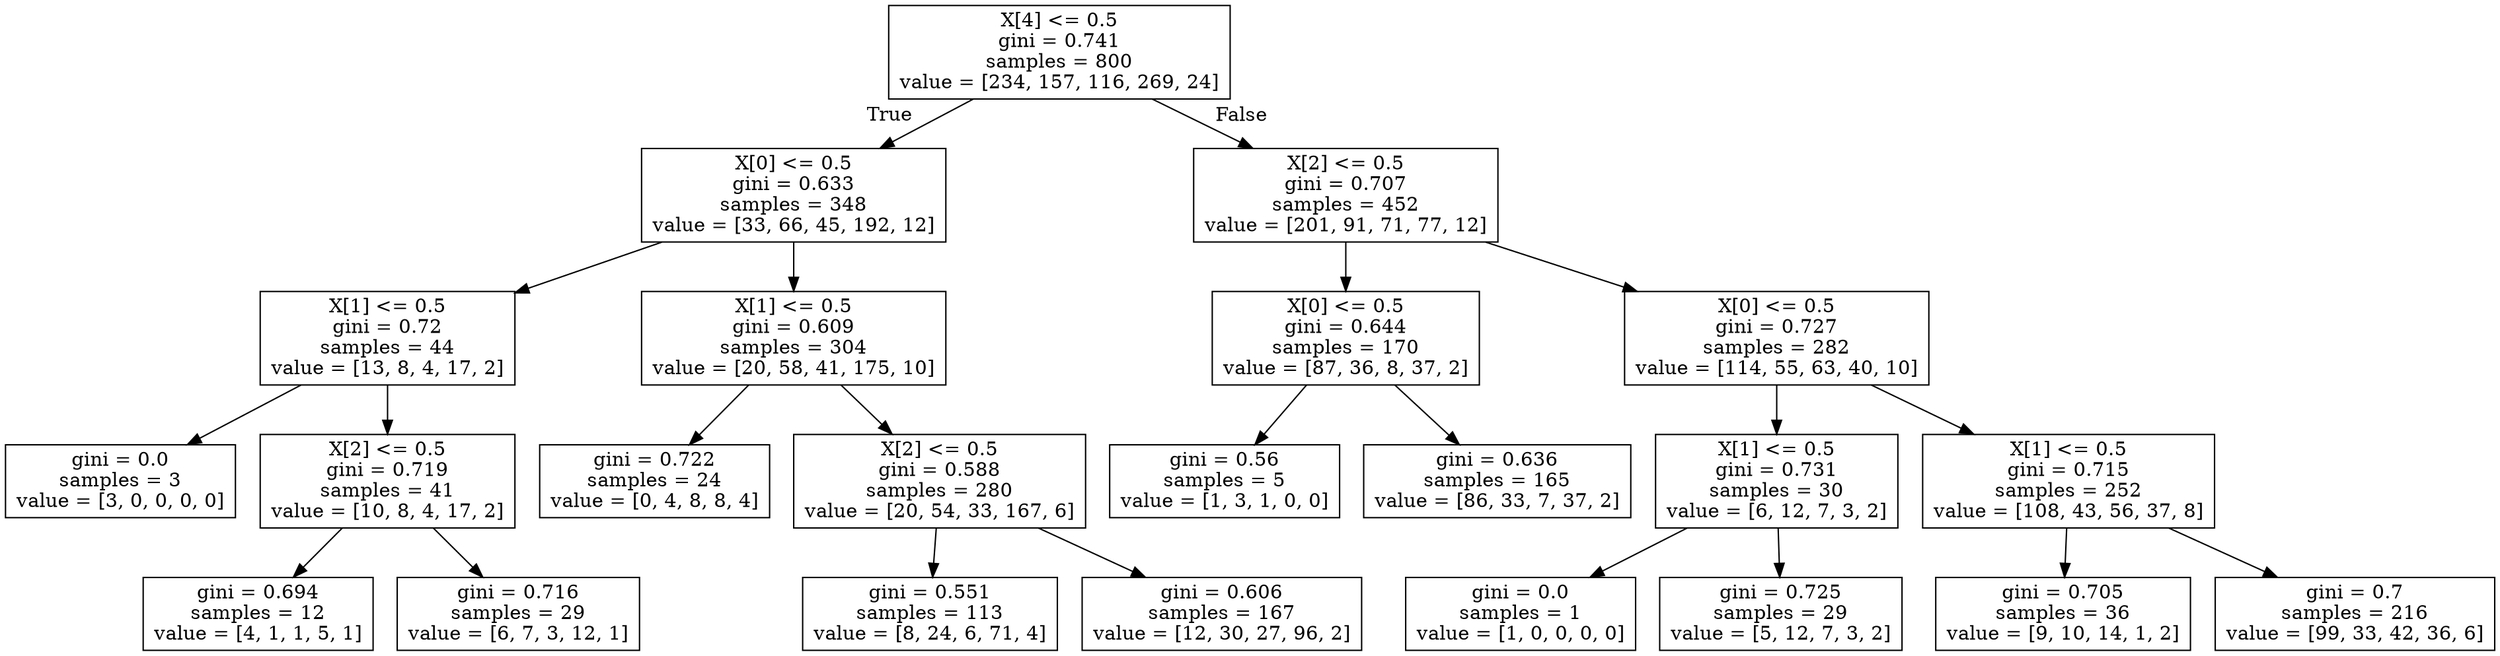 digraph Tree {
node [shape=box] ;
0 [label="X[4] <= 0.5\ngini = 0.741\nsamples = 800\nvalue = [234, 157, 116, 269, 24]"] ;
1 [label="X[0] <= 0.5\ngini = 0.633\nsamples = 348\nvalue = [33, 66, 45, 192, 12]"] ;
0 -> 1 [labeldistance=2.5, labelangle=45, headlabel="True"] ;
2 [label="X[1] <= 0.5\ngini = 0.72\nsamples = 44\nvalue = [13, 8, 4, 17, 2]"] ;
1 -> 2 ;
3 [label="gini = 0.0\nsamples = 3\nvalue = [3, 0, 0, 0, 0]"] ;
2 -> 3 ;
4 [label="X[2] <= 0.5\ngini = 0.719\nsamples = 41\nvalue = [10, 8, 4, 17, 2]"] ;
2 -> 4 ;
5 [label="gini = 0.694\nsamples = 12\nvalue = [4, 1, 1, 5, 1]"] ;
4 -> 5 ;
6 [label="gini = 0.716\nsamples = 29\nvalue = [6, 7, 3, 12, 1]"] ;
4 -> 6 ;
7 [label="X[1] <= 0.5\ngini = 0.609\nsamples = 304\nvalue = [20, 58, 41, 175, 10]"] ;
1 -> 7 ;
8 [label="gini = 0.722\nsamples = 24\nvalue = [0, 4, 8, 8, 4]"] ;
7 -> 8 ;
9 [label="X[2] <= 0.5\ngini = 0.588\nsamples = 280\nvalue = [20, 54, 33, 167, 6]"] ;
7 -> 9 ;
10 [label="gini = 0.551\nsamples = 113\nvalue = [8, 24, 6, 71, 4]"] ;
9 -> 10 ;
11 [label="gini = 0.606\nsamples = 167\nvalue = [12, 30, 27, 96, 2]"] ;
9 -> 11 ;
12 [label="X[2] <= 0.5\ngini = 0.707\nsamples = 452\nvalue = [201, 91, 71, 77, 12]"] ;
0 -> 12 [labeldistance=2.5, labelangle=-45, headlabel="False"] ;
13 [label="X[0] <= 0.5\ngini = 0.644\nsamples = 170\nvalue = [87, 36, 8, 37, 2]"] ;
12 -> 13 ;
14 [label="gini = 0.56\nsamples = 5\nvalue = [1, 3, 1, 0, 0]"] ;
13 -> 14 ;
15 [label="gini = 0.636\nsamples = 165\nvalue = [86, 33, 7, 37, 2]"] ;
13 -> 15 ;
16 [label="X[0] <= 0.5\ngini = 0.727\nsamples = 282\nvalue = [114, 55, 63, 40, 10]"] ;
12 -> 16 ;
17 [label="X[1] <= 0.5\ngini = 0.731\nsamples = 30\nvalue = [6, 12, 7, 3, 2]"] ;
16 -> 17 ;
18 [label="gini = 0.0\nsamples = 1\nvalue = [1, 0, 0, 0, 0]"] ;
17 -> 18 ;
19 [label="gini = 0.725\nsamples = 29\nvalue = [5, 12, 7, 3, 2]"] ;
17 -> 19 ;
20 [label="X[1] <= 0.5\ngini = 0.715\nsamples = 252\nvalue = [108, 43, 56, 37, 8]"] ;
16 -> 20 ;
21 [label="gini = 0.705\nsamples = 36\nvalue = [9, 10, 14, 1, 2]"] ;
20 -> 21 ;
22 [label="gini = 0.7\nsamples = 216\nvalue = [99, 33, 42, 36, 6]"] ;
20 -> 22 ;
}